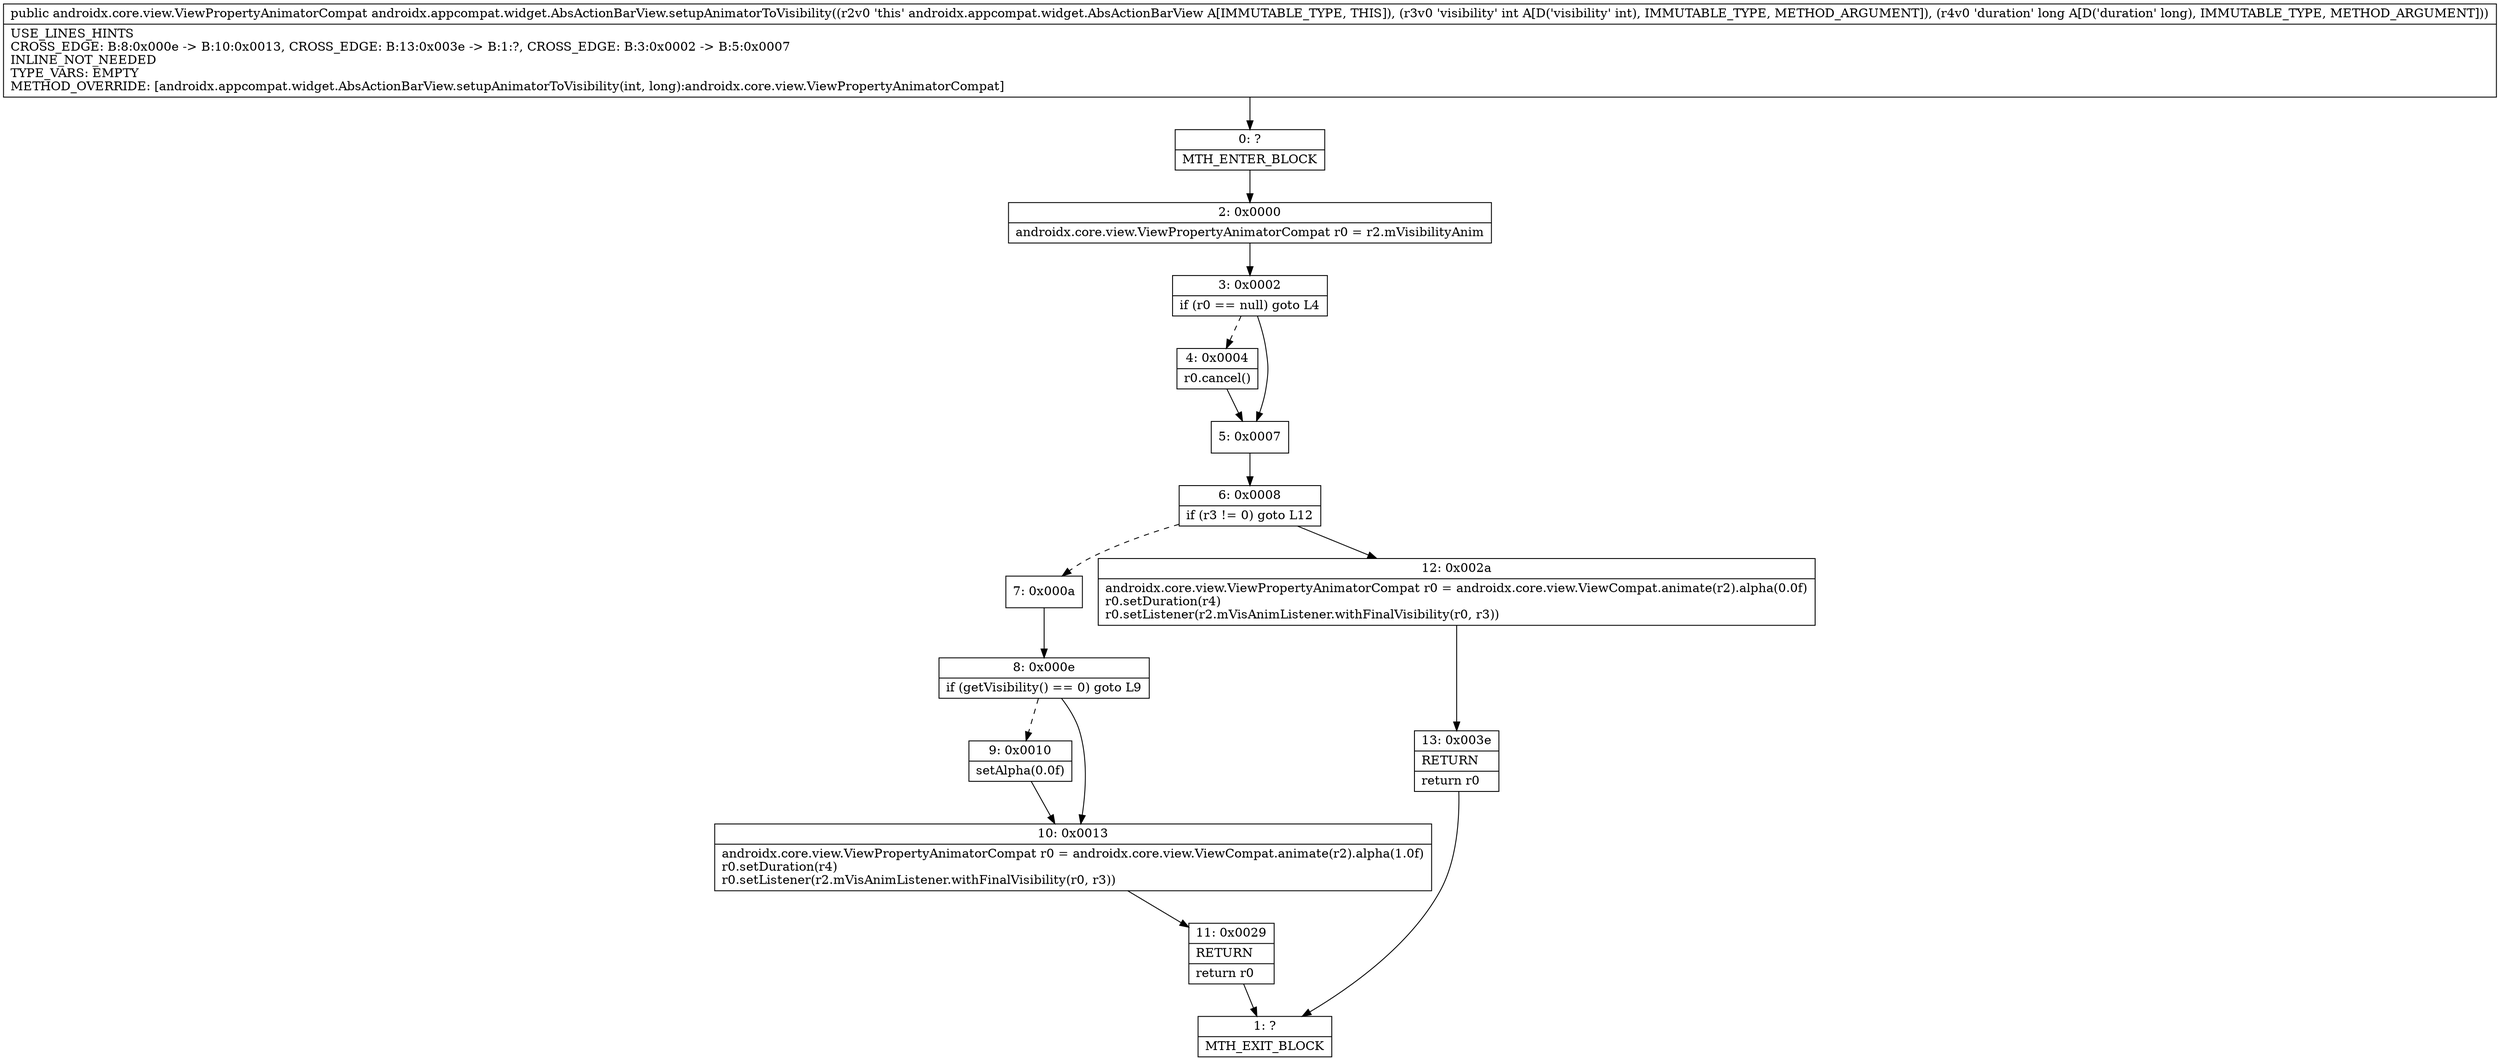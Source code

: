 digraph "CFG forandroidx.appcompat.widget.AbsActionBarView.setupAnimatorToVisibility(IJ)Landroidx\/core\/view\/ViewPropertyAnimatorCompat;" {
Node_0 [shape=record,label="{0\:\ ?|MTH_ENTER_BLOCK\l}"];
Node_2 [shape=record,label="{2\:\ 0x0000|androidx.core.view.ViewPropertyAnimatorCompat r0 = r2.mVisibilityAnim\l}"];
Node_3 [shape=record,label="{3\:\ 0x0002|if (r0 == null) goto L4\l}"];
Node_4 [shape=record,label="{4\:\ 0x0004|r0.cancel()\l}"];
Node_5 [shape=record,label="{5\:\ 0x0007}"];
Node_6 [shape=record,label="{6\:\ 0x0008|if (r3 != 0) goto L12\l}"];
Node_7 [shape=record,label="{7\:\ 0x000a}"];
Node_8 [shape=record,label="{8\:\ 0x000e|if (getVisibility() == 0) goto L9\l}"];
Node_9 [shape=record,label="{9\:\ 0x0010|setAlpha(0.0f)\l}"];
Node_10 [shape=record,label="{10\:\ 0x0013|androidx.core.view.ViewPropertyAnimatorCompat r0 = androidx.core.view.ViewCompat.animate(r2).alpha(1.0f)\lr0.setDuration(r4)\lr0.setListener(r2.mVisAnimListener.withFinalVisibility(r0, r3))\l}"];
Node_11 [shape=record,label="{11\:\ 0x0029|RETURN\l|return r0\l}"];
Node_1 [shape=record,label="{1\:\ ?|MTH_EXIT_BLOCK\l}"];
Node_12 [shape=record,label="{12\:\ 0x002a|androidx.core.view.ViewPropertyAnimatorCompat r0 = androidx.core.view.ViewCompat.animate(r2).alpha(0.0f)\lr0.setDuration(r4)\lr0.setListener(r2.mVisAnimListener.withFinalVisibility(r0, r3))\l}"];
Node_13 [shape=record,label="{13\:\ 0x003e|RETURN\l|return r0\l}"];
MethodNode[shape=record,label="{public androidx.core.view.ViewPropertyAnimatorCompat androidx.appcompat.widget.AbsActionBarView.setupAnimatorToVisibility((r2v0 'this' androidx.appcompat.widget.AbsActionBarView A[IMMUTABLE_TYPE, THIS]), (r3v0 'visibility' int A[D('visibility' int), IMMUTABLE_TYPE, METHOD_ARGUMENT]), (r4v0 'duration' long A[D('duration' long), IMMUTABLE_TYPE, METHOD_ARGUMENT]))  | USE_LINES_HINTS\lCROSS_EDGE: B:8:0x000e \-\> B:10:0x0013, CROSS_EDGE: B:13:0x003e \-\> B:1:?, CROSS_EDGE: B:3:0x0002 \-\> B:5:0x0007\lINLINE_NOT_NEEDED\lTYPE_VARS: EMPTY\lMETHOD_OVERRIDE: [androidx.appcompat.widget.AbsActionBarView.setupAnimatorToVisibility(int, long):androidx.core.view.ViewPropertyAnimatorCompat]\l}"];
MethodNode -> Node_0;Node_0 -> Node_2;
Node_2 -> Node_3;
Node_3 -> Node_4[style=dashed];
Node_3 -> Node_5;
Node_4 -> Node_5;
Node_5 -> Node_6;
Node_6 -> Node_7[style=dashed];
Node_6 -> Node_12;
Node_7 -> Node_8;
Node_8 -> Node_9[style=dashed];
Node_8 -> Node_10;
Node_9 -> Node_10;
Node_10 -> Node_11;
Node_11 -> Node_1;
Node_12 -> Node_13;
Node_13 -> Node_1;
}

